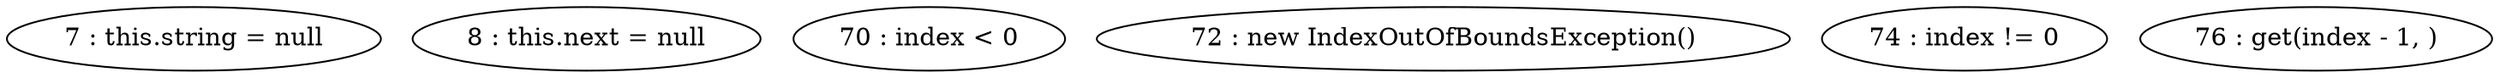 digraph G {
"7 : this.string = null"
"8 : this.next = null"
"70 : index < 0"
"72 : new IndexOutOfBoundsException()"
"74 : index != 0"
"76 : get(index - 1, )"
}